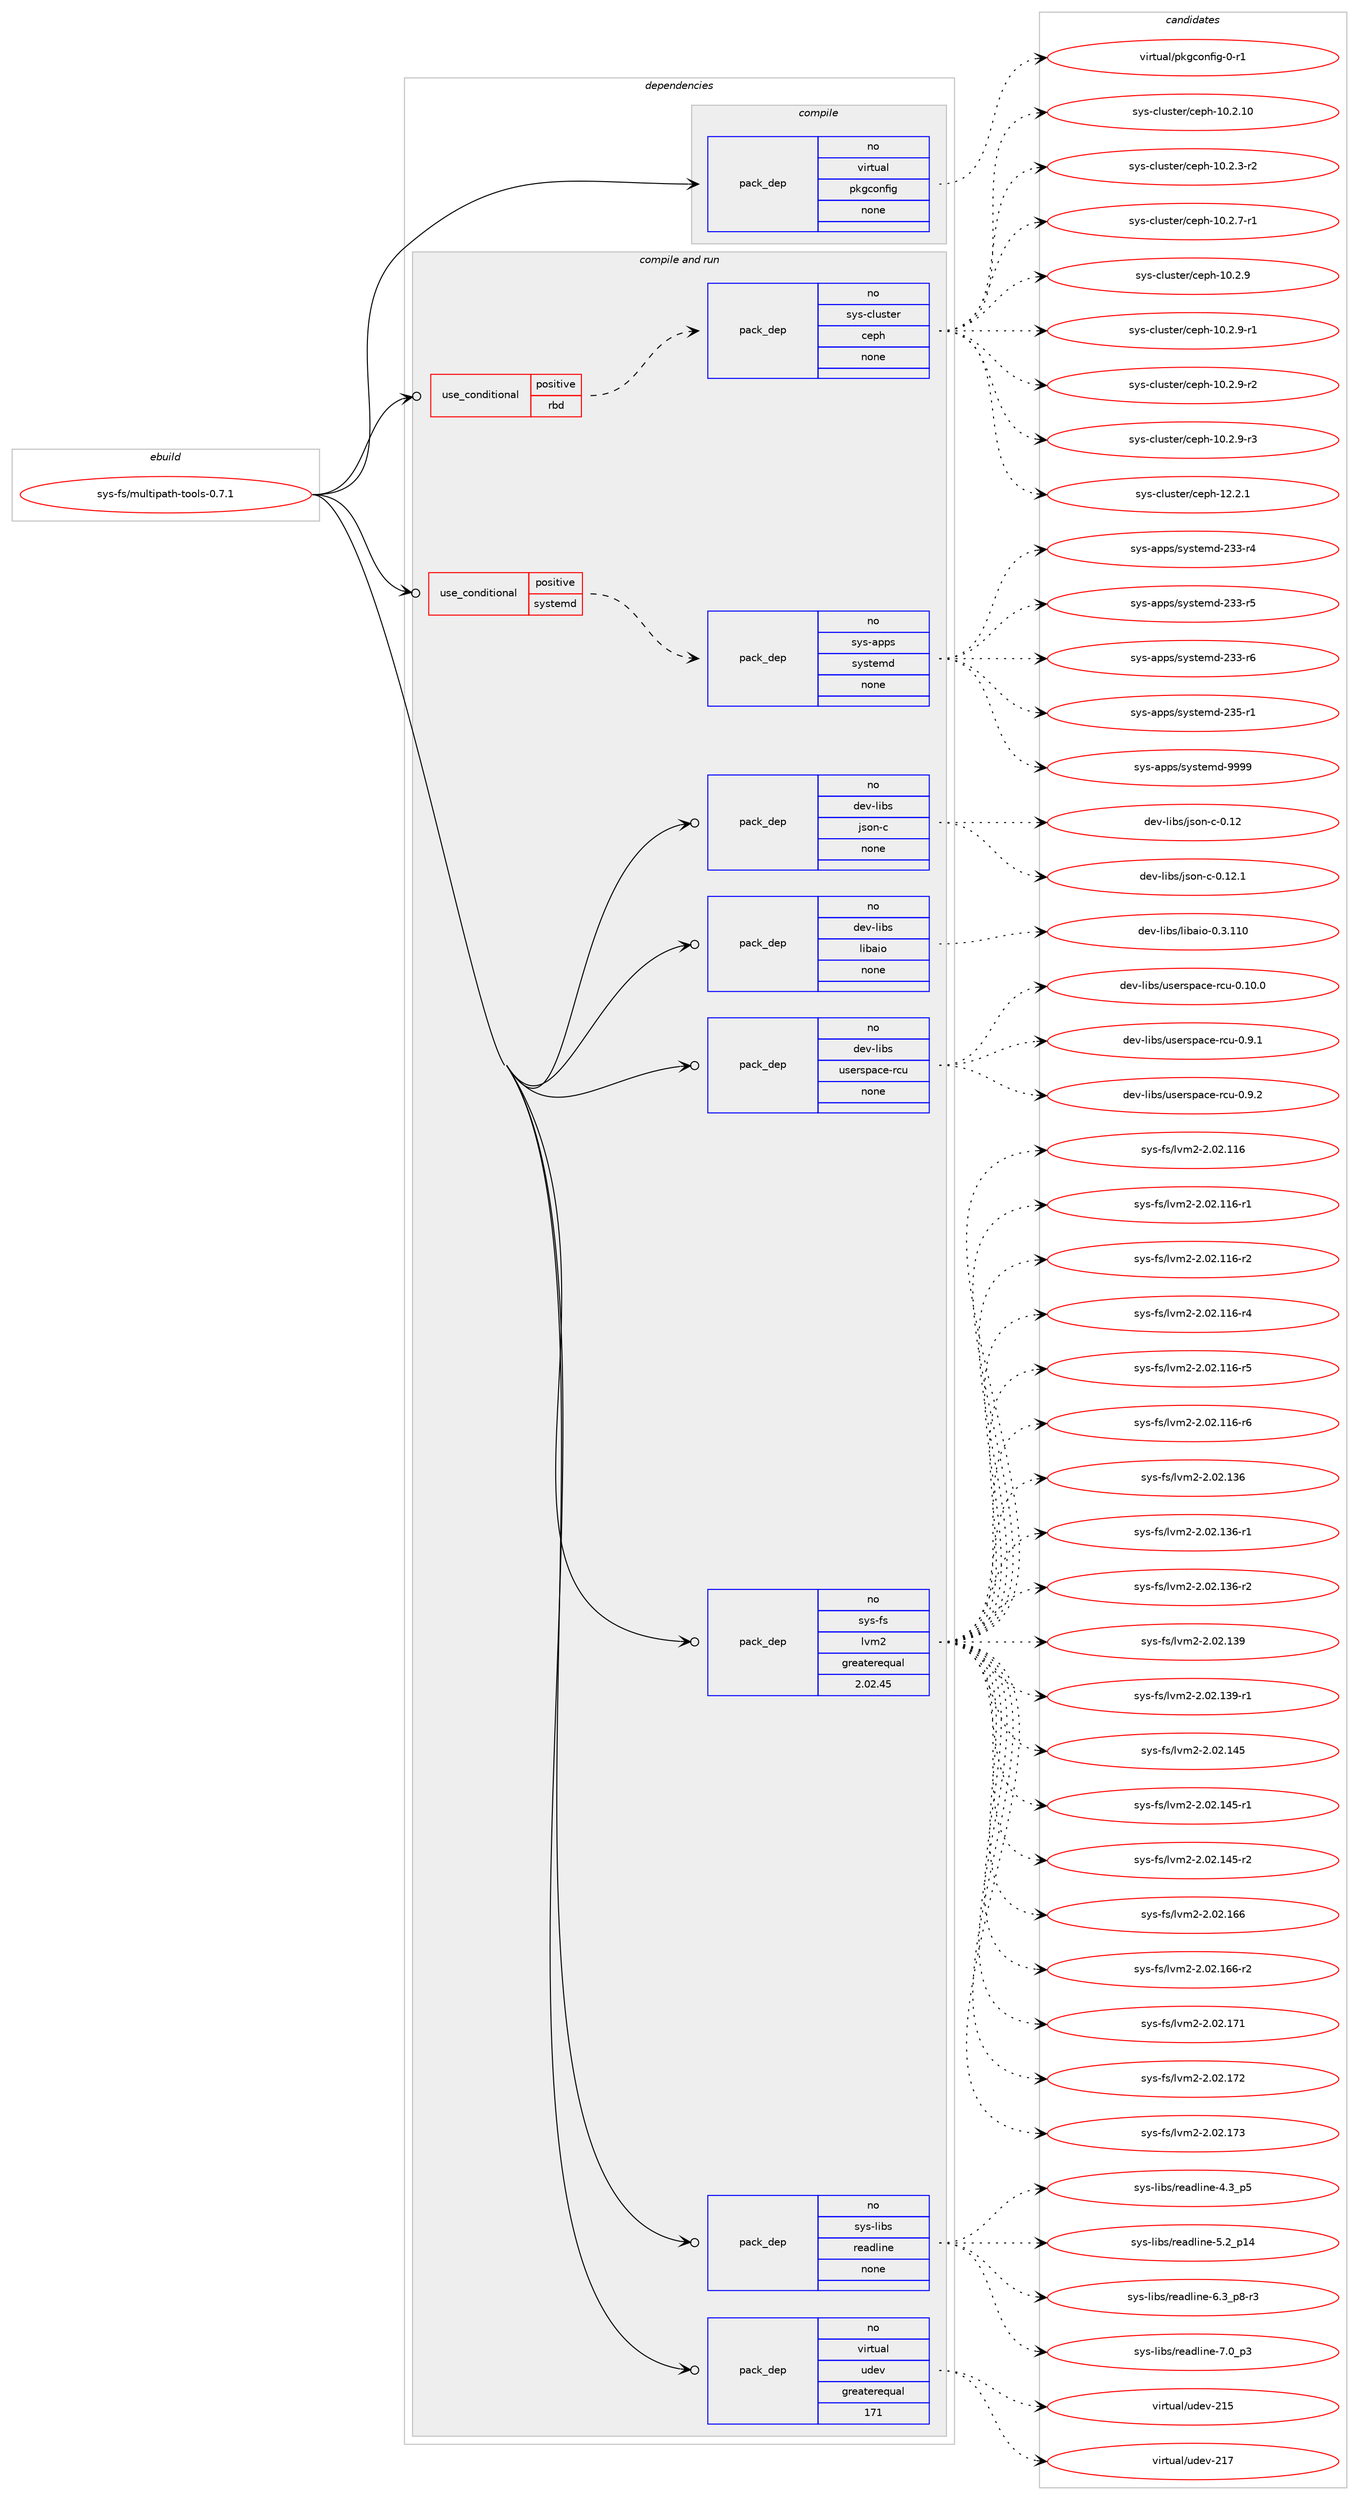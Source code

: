 digraph prolog {

# *************
# Graph options
# *************

newrank=true;
concentrate=true;
compound=true;
graph [rankdir=LR,fontname=Helvetica,fontsize=10,ranksep=1.5];#, ranksep=2.5, nodesep=0.2];
edge  [arrowhead=vee];
node  [fontname=Helvetica,fontsize=10];

# **********
# The ebuild
# **********

subgraph cluster_leftcol {
color=gray;
rank=same;
label=<<i>ebuild</i>>;
id [label="sys-fs/multipath-tools-0.7.1", color=red, width=4, href="../sys-fs/multipath-tools-0.7.1.svg"];
}

# ****************
# The dependencies
# ****************

subgraph cluster_midcol {
color=gray;
label=<<i>dependencies</i>>;
subgraph cluster_compile {
fillcolor="#eeeeee";
style=filled;
label=<<i>compile</i>>;
subgraph pack363520 {
dependency489194 [label=<<TABLE BORDER="0" CELLBORDER="1" CELLSPACING="0" CELLPADDING="4" WIDTH="220"><TR><TD ROWSPAN="6" CELLPADDING="30">pack_dep</TD></TR><TR><TD WIDTH="110">no</TD></TR><TR><TD>virtual</TD></TR><TR><TD>pkgconfig</TD></TR><TR><TD>none</TD></TR><TR><TD></TD></TR></TABLE>>, shape=none, color=blue];
}
id:e -> dependency489194:w [weight=20,style="solid",arrowhead="vee"];
}
subgraph cluster_compileandrun {
fillcolor="#eeeeee";
style=filled;
label=<<i>compile and run</i>>;
subgraph cond117116 {
dependency489195 [label=<<TABLE BORDER="0" CELLBORDER="1" CELLSPACING="0" CELLPADDING="4"><TR><TD ROWSPAN="3" CELLPADDING="10">use_conditional</TD></TR><TR><TD>positive</TD></TR><TR><TD>rbd</TD></TR></TABLE>>, shape=none, color=red];
subgraph pack363521 {
dependency489196 [label=<<TABLE BORDER="0" CELLBORDER="1" CELLSPACING="0" CELLPADDING="4" WIDTH="220"><TR><TD ROWSPAN="6" CELLPADDING="30">pack_dep</TD></TR><TR><TD WIDTH="110">no</TD></TR><TR><TD>sys-cluster</TD></TR><TR><TD>ceph</TD></TR><TR><TD>none</TD></TR><TR><TD></TD></TR></TABLE>>, shape=none, color=blue];
}
dependency489195:e -> dependency489196:w [weight=20,style="dashed",arrowhead="vee"];
}
id:e -> dependency489195:w [weight=20,style="solid",arrowhead="odotvee"];
subgraph cond117117 {
dependency489197 [label=<<TABLE BORDER="0" CELLBORDER="1" CELLSPACING="0" CELLPADDING="4"><TR><TD ROWSPAN="3" CELLPADDING="10">use_conditional</TD></TR><TR><TD>positive</TD></TR><TR><TD>systemd</TD></TR></TABLE>>, shape=none, color=red];
subgraph pack363522 {
dependency489198 [label=<<TABLE BORDER="0" CELLBORDER="1" CELLSPACING="0" CELLPADDING="4" WIDTH="220"><TR><TD ROWSPAN="6" CELLPADDING="30">pack_dep</TD></TR><TR><TD WIDTH="110">no</TD></TR><TR><TD>sys-apps</TD></TR><TR><TD>systemd</TD></TR><TR><TD>none</TD></TR><TR><TD></TD></TR></TABLE>>, shape=none, color=blue];
}
dependency489197:e -> dependency489198:w [weight=20,style="dashed",arrowhead="vee"];
}
id:e -> dependency489197:w [weight=20,style="solid",arrowhead="odotvee"];
subgraph pack363523 {
dependency489199 [label=<<TABLE BORDER="0" CELLBORDER="1" CELLSPACING="0" CELLPADDING="4" WIDTH="220"><TR><TD ROWSPAN="6" CELLPADDING="30">pack_dep</TD></TR><TR><TD WIDTH="110">no</TD></TR><TR><TD>dev-libs</TD></TR><TR><TD>json-c</TD></TR><TR><TD>none</TD></TR><TR><TD></TD></TR></TABLE>>, shape=none, color=blue];
}
id:e -> dependency489199:w [weight=20,style="solid",arrowhead="odotvee"];
subgraph pack363524 {
dependency489200 [label=<<TABLE BORDER="0" CELLBORDER="1" CELLSPACING="0" CELLPADDING="4" WIDTH="220"><TR><TD ROWSPAN="6" CELLPADDING="30">pack_dep</TD></TR><TR><TD WIDTH="110">no</TD></TR><TR><TD>dev-libs</TD></TR><TR><TD>libaio</TD></TR><TR><TD>none</TD></TR><TR><TD></TD></TR></TABLE>>, shape=none, color=blue];
}
id:e -> dependency489200:w [weight=20,style="solid",arrowhead="odotvee"];
subgraph pack363525 {
dependency489201 [label=<<TABLE BORDER="0" CELLBORDER="1" CELLSPACING="0" CELLPADDING="4" WIDTH="220"><TR><TD ROWSPAN="6" CELLPADDING="30">pack_dep</TD></TR><TR><TD WIDTH="110">no</TD></TR><TR><TD>dev-libs</TD></TR><TR><TD>userspace-rcu</TD></TR><TR><TD>none</TD></TR><TR><TD></TD></TR></TABLE>>, shape=none, color=blue];
}
id:e -> dependency489201:w [weight=20,style="solid",arrowhead="odotvee"];
subgraph pack363526 {
dependency489202 [label=<<TABLE BORDER="0" CELLBORDER="1" CELLSPACING="0" CELLPADDING="4" WIDTH="220"><TR><TD ROWSPAN="6" CELLPADDING="30">pack_dep</TD></TR><TR><TD WIDTH="110">no</TD></TR><TR><TD>sys-fs</TD></TR><TR><TD>lvm2</TD></TR><TR><TD>greaterequal</TD></TR><TR><TD>2.02.45</TD></TR></TABLE>>, shape=none, color=blue];
}
id:e -> dependency489202:w [weight=20,style="solid",arrowhead="odotvee"];
subgraph pack363527 {
dependency489203 [label=<<TABLE BORDER="0" CELLBORDER="1" CELLSPACING="0" CELLPADDING="4" WIDTH="220"><TR><TD ROWSPAN="6" CELLPADDING="30">pack_dep</TD></TR><TR><TD WIDTH="110">no</TD></TR><TR><TD>sys-libs</TD></TR><TR><TD>readline</TD></TR><TR><TD>none</TD></TR><TR><TD></TD></TR></TABLE>>, shape=none, color=blue];
}
id:e -> dependency489203:w [weight=20,style="solid",arrowhead="odotvee"];
subgraph pack363528 {
dependency489204 [label=<<TABLE BORDER="0" CELLBORDER="1" CELLSPACING="0" CELLPADDING="4" WIDTH="220"><TR><TD ROWSPAN="6" CELLPADDING="30">pack_dep</TD></TR><TR><TD WIDTH="110">no</TD></TR><TR><TD>virtual</TD></TR><TR><TD>udev</TD></TR><TR><TD>greaterequal</TD></TR><TR><TD>171</TD></TR></TABLE>>, shape=none, color=blue];
}
id:e -> dependency489204:w [weight=20,style="solid",arrowhead="odotvee"];
}
subgraph cluster_run {
fillcolor="#eeeeee";
style=filled;
label=<<i>run</i>>;
}
}

# **************
# The candidates
# **************

subgraph cluster_choices {
rank=same;
color=gray;
label=<<i>candidates</i>>;

subgraph choice363520 {
color=black;
nodesep=1;
choice11810511411611797108471121071039911111010210510345484511449 [label="virtual/pkgconfig-0-r1", color=red, width=4,href="../virtual/pkgconfig-0-r1.svg"];
dependency489194:e -> choice11810511411611797108471121071039911111010210510345484511449:w [style=dotted,weight="100"];
}
subgraph choice363521 {
color=black;
nodesep=1;
choice115121115459910811711511610111447991011121044549484650464948 [label="sys-cluster/ceph-10.2.10", color=red, width=4,href="../sys-cluster/ceph-10.2.10.svg"];
choice11512111545991081171151161011144799101112104454948465046514511450 [label="sys-cluster/ceph-10.2.3-r2", color=red, width=4,href="../sys-cluster/ceph-10.2.3-r2.svg"];
choice11512111545991081171151161011144799101112104454948465046554511449 [label="sys-cluster/ceph-10.2.7-r1", color=red, width=4,href="../sys-cluster/ceph-10.2.7-r1.svg"];
choice1151211154599108117115116101114479910111210445494846504657 [label="sys-cluster/ceph-10.2.9", color=red, width=4,href="../sys-cluster/ceph-10.2.9.svg"];
choice11512111545991081171151161011144799101112104454948465046574511449 [label="sys-cluster/ceph-10.2.9-r1", color=red, width=4,href="../sys-cluster/ceph-10.2.9-r1.svg"];
choice11512111545991081171151161011144799101112104454948465046574511450 [label="sys-cluster/ceph-10.2.9-r2", color=red, width=4,href="../sys-cluster/ceph-10.2.9-r2.svg"];
choice11512111545991081171151161011144799101112104454948465046574511451 [label="sys-cluster/ceph-10.2.9-r3", color=red, width=4,href="../sys-cluster/ceph-10.2.9-r3.svg"];
choice1151211154599108117115116101114479910111210445495046504649 [label="sys-cluster/ceph-12.2.1", color=red, width=4,href="../sys-cluster/ceph-12.2.1.svg"];
dependency489196:e -> choice115121115459910811711511610111447991011121044549484650464948:w [style=dotted,weight="100"];
dependency489196:e -> choice11512111545991081171151161011144799101112104454948465046514511450:w [style=dotted,weight="100"];
dependency489196:e -> choice11512111545991081171151161011144799101112104454948465046554511449:w [style=dotted,weight="100"];
dependency489196:e -> choice1151211154599108117115116101114479910111210445494846504657:w [style=dotted,weight="100"];
dependency489196:e -> choice11512111545991081171151161011144799101112104454948465046574511449:w [style=dotted,weight="100"];
dependency489196:e -> choice11512111545991081171151161011144799101112104454948465046574511450:w [style=dotted,weight="100"];
dependency489196:e -> choice11512111545991081171151161011144799101112104454948465046574511451:w [style=dotted,weight="100"];
dependency489196:e -> choice1151211154599108117115116101114479910111210445495046504649:w [style=dotted,weight="100"];
}
subgraph choice363522 {
color=black;
nodesep=1;
choice115121115459711211211547115121115116101109100455051514511452 [label="sys-apps/systemd-233-r4", color=red, width=4,href="../sys-apps/systemd-233-r4.svg"];
choice115121115459711211211547115121115116101109100455051514511453 [label="sys-apps/systemd-233-r5", color=red, width=4,href="../sys-apps/systemd-233-r5.svg"];
choice115121115459711211211547115121115116101109100455051514511454 [label="sys-apps/systemd-233-r6", color=red, width=4,href="../sys-apps/systemd-233-r6.svg"];
choice115121115459711211211547115121115116101109100455051534511449 [label="sys-apps/systemd-235-r1", color=red, width=4,href="../sys-apps/systemd-235-r1.svg"];
choice1151211154597112112115471151211151161011091004557575757 [label="sys-apps/systemd-9999", color=red, width=4,href="../sys-apps/systemd-9999.svg"];
dependency489198:e -> choice115121115459711211211547115121115116101109100455051514511452:w [style=dotted,weight="100"];
dependency489198:e -> choice115121115459711211211547115121115116101109100455051514511453:w [style=dotted,weight="100"];
dependency489198:e -> choice115121115459711211211547115121115116101109100455051514511454:w [style=dotted,weight="100"];
dependency489198:e -> choice115121115459711211211547115121115116101109100455051534511449:w [style=dotted,weight="100"];
dependency489198:e -> choice1151211154597112112115471151211151161011091004557575757:w [style=dotted,weight="100"];
}
subgraph choice363523 {
color=black;
nodesep=1;
choice10010111845108105981154710611511111045994548464950 [label="dev-libs/json-c-0.12", color=red, width=4,href="../dev-libs/json-c-0.12.svg"];
choice100101118451081059811547106115111110459945484649504649 [label="dev-libs/json-c-0.12.1", color=red, width=4,href="../dev-libs/json-c-0.12.1.svg"];
dependency489199:e -> choice10010111845108105981154710611511111045994548464950:w [style=dotted,weight="100"];
dependency489199:e -> choice100101118451081059811547106115111110459945484649504649:w [style=dotted,weight="100"];
}
subgraph choice363524 {
color=black;
nodesep=1;
choice10010111845108105981154710810598971051114548465146494948 [label="dev-libs/libaio-0.3.110", color=red, width=4,href="../dev-libs/libaio-0.3.110.svg"];
dependency489200:e -> choice10010111845108105981154710810598971051114548465146494948:w [style=dotted,weight="100"];
}
subgraph choice363525 {
color=black;
nodesep=1;
choice1001011184510810598115471171151011141151129799101451149911745484649484648 [label="dev-libs/userspace-rcu-0.10.0", color=red, width=4,href="../dev-libs/userspace-rcu-0.10.0.svg"];
choice10010111845108105981154711711510111411511297991014511499117454846574649 [label="dev-libs/userspace-rcu-0.9.1", color=red, width=4,href="../dev-libs/userspace-rcu-0.9.1.svg"];
choice10010111845108105981154711711510111411511297991014511499117454846574650 [label="dev-libs/userspace-rcu-0.9.2", color=red, width=4,href="../dev-libs/userspace-rcu-0.9.2.svg"];
dependency489201:e -> choice1001011184510810598115471171151011141151129799101451149911745484649484648:w [style=dotted,weight="100"];
dependency489201:e -> choice10010111845108105981154711711510111411511297991014511499117454846574649:w [style=dotted,weight="100"];
dependency489201:e -> choice10010111845108105981154711711510111411511297991014511499117454846574650:w [style=dotted,weight="100"];
}
subgraph choice363526 {
color=black;
nodesep=1;
choice115121115451021154710811810950455046485046494954 [label="sys-fs/lvm2-2.02.116", color=red, width=4,href="../sys-fs/lvm2-2.02.116.svg"];
choice1151211154510211547108118109504550464850464949544511449 [label="sys-fs/lvm2-2.02.116-r1", color=red, width=4,href="../sys-fs/lvm2-2.02.116-r1.svg"];
choice1151211154510211547108118109504550464850464949544511450 [label="sys-fs/lvm2-2.02.116-r2", color=red, width=4,href="../sys-fs/lvm2-2.02.116-r2.svg"];
choice1151211154510211547108118109504550464850464949544511452 [label="sys-fs/lvm2-2.02.116-r4", color=red, width=4,href="../sys-fs/lvm2-2.02.116-r4.svg"];
choice1151211154510211547108118109504550464850464949544511453 [label="sys-fs/lvm2-2.02.116-r5", color=red, width=4,href="../sys-fs/lvm2-2.02.116-r5.svg"];
choice1151211154510211547108118109504550464850464949544511454 [label="sys-fs/lvm2-2.02.116-r6", color=red, width=4,href="../sys-fs/lvm2-2.02.116-r6.svg"];
choice115121115451021154710811810950455046485046495154 [label="sys-fs/lvm2-2.02.136", color=red, width=4,href="../sys-fs/lvm2-2.02.136.svg"];
choice1151211154510211547108118109504550464850464951544511449 [label="sys-fs/lvm2-2.02.136-r1", color=red, width=4,href="../sys-fs/lvm2-2.02.136-r1.svg"];
choice1151211154510211547108118109504550464850464951544511450 [label="sys-fs/lvm2-2.02.136-r2", color=red, width=4,href="../sys-fs/lvm2-2.02.136-r2.svg"];
choice115121115451021154710811810950455046485046495157 [label="sys-fs/lvm2-2.02.139", color=red, width=4,href="../sys-fs/lvm2-2.02.139.svg"];
choice1151211154510211547108118109504550464850464951574511449 [label="sys-fs/lvm2-2.02.139-r1", color=red, width=4,href="../sys-fs/lvm2-2.02.139-r1.svg"];
choice115121115451021154710811810950455046485046495253 [label="sys-fs/lvm2-2.02.145", color=red, width=4,href="../sys-fs/lvm2-2.02.145.svg"];
choice1151211154510211547108118109504550464850464952534511449 [label="sys-fs/lvm2-2.02.145-r1", color=red, width=4,href="../sys-fs/lvm2-2.02.145-r1.svg"];
choice1151211154510211547108118109504550464850464952534511450 [label="sys-fs/lvm2-2.02.145-r2", color=red, width=4,href="../sys-fs/lvm2-2.02.145-r2.svg"];
choice115121115451021154710811810950455046485046495454 [label="sys-fs/lvm2-2.02.166", color=red, width=4,href="../sys-fs/lvm2-2.02.166.svg"];
choice1151211154510211547108118109504550464850464954544511450 [label="sys-fs/lvm2-2.02.166-r2", color=red, width=4,href="../sys-fs/lvm2-2.02.166-r2.svg"];
choice115121115451021154710811810950455046485046495549 [label="sys-fs/lvm2-2.02.171", color=red, width=4,href="../sys-fs/lvm2-2.02.171.svg"];
choice115121115451021154710811810950455046485046495550 [label="sys-fs/lvm2-2.02.172", color=red, width=4,href="../sys-fs/lvm2-2.02.172.svg"];
choice115121115451021154710811810950455046485046495551 [label="sys-fs/lvm2-2.02.173", color=red, width=4,href="../sys-fs/lvm2-2.02.173.svg"];
dependency489202:e -> choice115121115451021154710811810950455046485046494954:w [style=dotted,weight="100"];
dependency489202:e -> choice1151211154510211547108118109504550464850464949544511449:w [style=dotted,weight="100"];
dependency489202:e -> choice1151211154510211547108118109504550464850464949544511450:w [style=dotted,weight="100"];
dependency489202:e -> choice1151211154510211547108118109504550464850464949544511452:w [style=dotted,weight="100"];
dependency489202:e -> choice1151211154510211547108118109504550464850464949544511453:w [style=dotted,weight="100"];
dependency489202:e -> choice1151211154510211547108118109504550464850464949544511454:w [style=dotted,weight="100"];
dependency489202:e -> choice115121115451021154710811810950455046485046495154:w [style=dotted,weight="100"];
dependency489202:e -> choice1151211154510211547108118109504550464850464951544511449:w [style=dotted,weight="100"];
dependency489202:e -> choice1151211154510211547108118109504550464850464951544511450:w [style=dotted,weight="100"];
dependency489202:e -> choice115121115451021154710811810950455046485046495157:w [style=dotted,weight="100"];
dependency489202:e -> choice1151211154510211547108118109504550464850464951574511449:w [style=dotted,weight="100"];
dependency489202:e -> choice115121115451021154710811810950455046485046495253:w [style=dotted,weight="100"];
dependency489202:e -> choice1151211154510211547108118109504550464850464952534511449:w [style=dotted,weight="100"];
dependency489202:e -> choice1151211154510211547108118109504550464850464952534511450:w [style=dotted,weight="100"];
dependency489202:e -> choice115121115451021154710811810950455046485046495454:w [style=dotted,weight="100"];
dependency489202:e -> choice1151211154510211547108118109504550464850464954544511450:w [style=dotted,weight="100"];
dependency489202:e -> choice115121115451021154710811810950455046485046495549:w [style=dotted,weight="100"];
dependency489202:e -> choice115121115451021154710811810950455046485046495550:w [style=dotted,weight="100"];
dependency489202:e -> choice115121115451021154710811810950455046485046495551:w [style=dotted,weight="100"];
}
subgraph choice363527 {
color=black;
nodesep=1;
choice11512111545108105981154711410197100108105110101455246519511253 [label="sys-libs/readline-4.3_p5", color=red, width=4,href="../sys-libs/readline-4.3_p5.svg"];
choice1151211154510810598115471141019710010810511010145534650951124952 [label="sys-libs/readline-5.2_p14", color=red, width=4,href="../sys-libs/readline-5.2_p14.svg"];
choice115121115451081059811547114101971001081051101014554465195112564511451 [label="sys-libs/readline-6.3_p8-r3", color=red, width=4,href="../sys-libs/readline-6.3_p8-r3.svg"];
choice11512111545108105981154711410197100108105110101455546489511251 [label="sys-libs/readline-7.0_p3", color=red, width=4,href="../sys-libs/readline-7.0_p3.svg"];
dependency489203:e -> choice11512111545108105981154711410197100108105110101455246519511253:w [style=dotted,weight="100"];
dependency489203:e -> choice1151211154510810598115471141019710010810511010145534650951124952:w [style=dotted,weight="100"];
dependency489203:e -> choice115121115451081059811547114101971001081051101014554465195112564511451:w [style=dotted,weight="100"];
dependency489203:e -> choice11512111545108105981154711410197100108105110101455546489511251:w [style=dotted,weight="100"];
}
subgraph choice363528 {
color=black;
nodesep=1;
choice118105114116117971084711710010111845504953 [label="virtual/udev-215", color=red, width=4,href="../virtual/udev-215.svg"];
choice118105114116117971084711710010111845504955 [label="virtual/udev-217", color=red, width=4,href="../virtual/udev-217.svg"];
dependency489204:e -> choice118105114116117971084711710010111845504953:w [style=dotted,weight="100"];
dependency489204:e -> choice118105114116117971084711710010111845504955:w [style=dotted,weight="100"];
}
}

}
